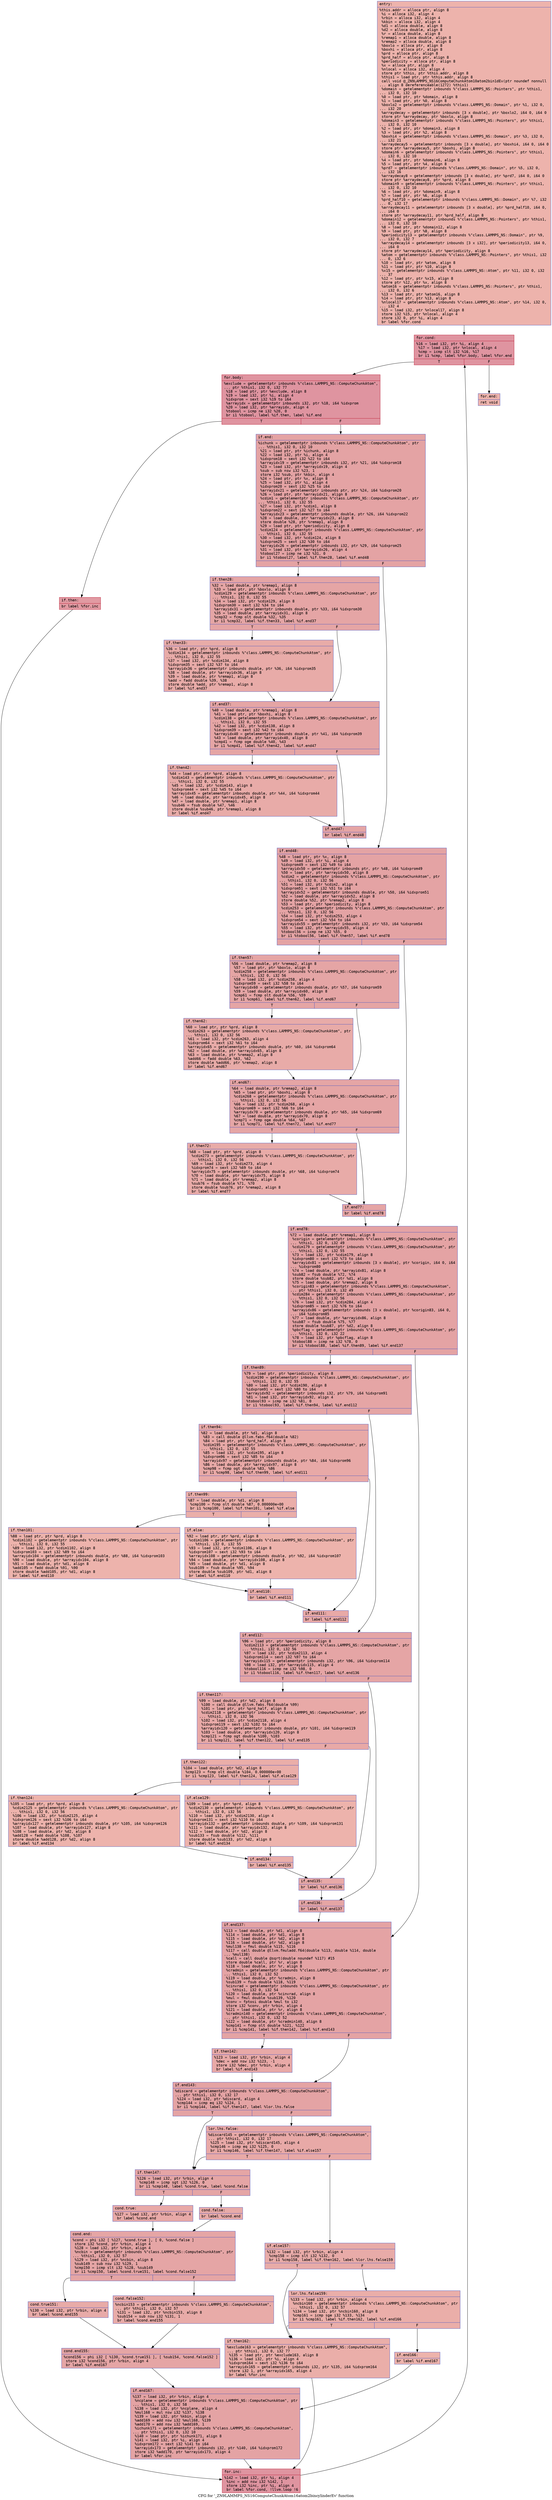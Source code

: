 digraph "CFG for '_ZN9LAMMPS_NS16ComputeChunkAtom16atom2bincylinderEv' function" {
	label="CFG for '_ZN9LAMMPS_NS16ComputeChunkAtom16atom2bincylinderEv' function";

	Node0x56369a8ea7f0 [shape=record,color="#3d50c3ff", style=filled, fillcolor="#d6524470" fontname="Courier",label="{entry:\l|  %this.addr = alloca ptr, align 8\l  %i = alloca i32, align 4\l  %rbin = alloca i32, align 4\l  %kbin = alloca i32, align 4\l  %d1 = alloca double, align 8\l  %d2 = alloca double, align 8\l  %r = alloca double, align 8\l  %remap1 = alloca double, align 8\l  %remap2 = alloca double, align 8\l  %boxlo = alloca ptr, align 8\l  %boxhi = alloca ptr, align 8\l  %prd = alloca ptr, align 8\l  %prd_half = alloca ptr, align 8\l  %periodicity = alloca ptr, align 8\l  %x = alloca ptr, align 8\l  %nlocal = alloca i32, align 4\l  store ptr %this, ptr %this.addr, align 8\l  %this1 = load ptr, ptr %this.addr, align 8\l  call void @_ZN9LAMMPS_NS16ComputeChunkAtom10atom2bin1dEv(ptr noundef nonnull\l... align 8 dereferenceable(1272) %this1)\l  %domain = getelementptr inbounds %\"class.LAMMPS_NS::Pointers\", ptr %this1,\l... i32 0, i32 10\l  %0 = load ptr, ptr %domain, align 8\l  %1 = load ptr, ptr %0, align 8\l  %boxlo2 = getelementptr inbounds %\"class.LAMMPS_NS::Domain\", ptr %1, i32 0,\l... i32 20\l  %arraydecay = getelementptr inbounds [3 x double], ptr %boxlo2, i64 0, i64 0\l  store ptr %arraydecay, ptr %boxlo, align 8\l  %domain3 = getelementptr inbounds %\"class.LAMMPS_NS::Pointers\", ptr %this1,\l... i32 0, i32 10\l  %2 = load ptr, ptr %domain3, align 8\l  %3 = load ptr, ptr %2, align 8\l  %boxhi4 = getelementptr inbounds %\"class.LAMMPS_NS::Domain\", ptr %3, i32 0,\l... i32 21\l  %arraydecay5 = getelementptr inbounds [3 x double], ptr %boxhi4, i64 0, i64 0\l  store ptr %arraydecay5, ptr %boxhi, align 8\l  %domain6 = getelementptr inbounds %\"class.LAMMPS_NS::Pointers\", ptr %this1,\l... i32 0, i32 10\l  %4 = load ptr, ptr %domain6, align 8\l  %5 = load ptr, ptr %4, align 8\l  %prd7 = getelementptr inbounds %\"class.LAMMPS_NS::Domain\", ptr %5, i32 0,\l... i32 16\l  %arraydecay8 = getelementptr inbounds [3 x double], ptr %prd7, i64 0, i64 0\l  store ptr %arraydecay8, ptr %prd, align 8\l  %domain9 = getelementptr inbounds %\"class.LAMMPS_NS::Pointers\", ptr %this1,\l... i32 0, i32 10\l  %6 = load ptr, ptr %domain9, align 8\l  %7 = load ptr, ptr %6, align 8\l  %prd_half10 = getelementptr inbounds %\"class.LAMMPS_NS::Domain\", ptr %7, i32\l... 0, i32 17\l  %arraydecay11 = getelementptr inbounds [3 x double], ptr %prd_half10, i64 0,\l... i64 0\l  store ptr %arraydecay11, ptr %prd_half, align 8\l  %domain12 = getelementptr inbounds %\"class.LAMMPS_NS::Pointers\", ptr %this1,\l... i32 0, i32 10\l  %8 = load ptr, ptr %domain12, align 8\l  %9 = load ptr, ptr %8, align 8\l  %periodicity13 = getelementptr inbounds %\"class.LAMMPS_NS::Domain\", ptr %9,\l... i32 0, i32 7\l  %arraydecay14 = getelementptr inbounds [3 x i32], ptr %periodicity13, i64 0,\l... i64 0\l  store ptr %arraydecay14, ptr %periodicity, align 8\l  %atom = getelementptr inbounds %\"class.LAMMPS_NS::Pointers\", ptr %this1, i32\l... 0, i32 6\l  %10 = load ptr, ptr %atom, align 8\l  %11 = load ptr, ptr %10, align 8\l  %x15 = getelementptr inbounds %\"class.LAMMPS_NS::Atom\", ptr %11, i32 0, i32\l... 37\l  %12 = load ptr, ptr %x15, align 8\l  store ptr %12, ptr %x, align 8\l  %atom16 = getelementptr inbounds %\"class.LAMMPS_NS::Pointers\", ptr %this1,\l... i32 0, i32 6\l  %13 = load ptr, ptr %atom16, align 8\l  %14 = load ptr, ptr %13, align 8\l  %nlocal17 = getelementptr inbounds %\"class.LAMMPS_NS::Atom\", ptr %14, i32 0,\l... i32 4\l  %15 = load i32, ptr %nlocal17, align 8\l  store i32 %15, ptr %nlocal, align 4\l  store i32 0, ptr %i, align 4\l  br label %for.cond\l}"];
	Node0x56369a8ea7f0 -> Node0x56369a8f4a90[tooltip="entry -> for.cond\nProbability 100.00%" ];
	Node0x56369a8f4a90 [shape=record,color="#b70d28ff", style=filled, fillcolor="#b70d2870" fontname="Courier",label="{for.cond:\l|  %16 = load i32, ptr %i, align 4\l  %17 = load i32, ptr %nlocal, align 4\l  %cmp = icmp slt i32 %16, %17\l  br i1 %cmp, label %for.body, label %for.end\l|{<s0>T|<s1>F}}"];
	Node0x56369a8f4a90:s0 -> Node0x56369a8f4d30[tooltip="for.cond -> for.body\nProbability 96.88%" ];
	Node0x56369a8f4a90:s1 -> Node0x56369a8f4db0[tooltip="for.cond -> for.end\nProbability 3.12%" ];
	Node0x56369a8f4d30 [shape=record,color="#b70d28ff", style=filled, fillcolor="#b70d2870" fontname="Courier",label="{for.body:\l|  %exclude = getelementptr inbounds %\"class.LAMMPS_NS::ComputeChunkAtom\",\l... ptr %this1, i32 0, i32 77\l  %18 = load ptr, ptr %exclude, align 8\l  %19 = load i32, ptr %i, align 4\l  %idxprom = sext i32 %19 to i64\l  %arrayidx = getelementptr inbounds i32, ptr %18, i64 %idxprom\l  %20 = load i32, ptr %arrayidx, align 4\l  %tobool = icmp ne i32 %20, 0\l  br i1 %tobool, label %if.then, label %if.end\l|{<s0>T|<s1>F}}"];
	Node0x56369a8f4d30:s0 -> Node0x56369a8f5340[tooltip="for.body -> if.then\nProbability 62.50%" ];
	Node0x56369a8f4d30:s1 -> Node0x56369a8f53b0[tooltip="for.body -> if.end\nProbability 37.50%" ];
	Node0x56369a8f5340 [shape=record,color="#b70d28ff", style=filled, fillcolor="#bb1b2c70" fontname="Courier",label="{if.then:\l|  br label %for.inc\l}"];
	Node0x56369a8f5340 -> Node0x56369a8f54d0[tooltip="if.then -> for.inc\nProbability 100.00%" ];
	Node0x56369a8f53b0 [shape=record,color="#3d50c3ff", style=filled, fillcolor="#c32e3170" fontname="Courier",label="{if.end:\l|  %ichunk = getelementptr inbounds %\"class.LAMMPS_NS::ComputeChunkAtom\", ptr\l... %this1, i32 0, i32 10\l  %21 = load ptr, ptr %ichunk, align 8\l  %22 = load i32, ptr %i, align 4\l  %idxprom18 = sext i32 %22 to i64\l  %arrayidx19 = getelementptr inbounds i32, ptr %21, i64 %idxprom18\l  %23 = load i32, ptr %arrayidx19, align 4\l  %sub = sub nsw i32 %23, 1\l  store i32 %sub, ptr %kbin, align 4\l  %24 = load ptr, ptr %x, align 8\l  %25 = load i32, ptr %i, align 4\l  %idxprom20 = sext i32 %25 to i64\l  %arrayidx21 = getelementptr inbounds ptr, ptr %24, i64 %idxprom20\l  %26 = load ptr, ptr %arrayidx21, align 8\l  %cdim1 = getelementptr inbounds %\"class.LAMMPS_NS::ComputeChunkAtom\", ptr\l... %this1, i32 0, i32 55\l  %27 = load i32, ptr %cdim1, align 8\l  %idxprom22 = sext i32 %27 to i64\l  %arrayidx23 = getelementptr inbounds double, ptr %26, i64 %idxprom22\l  %28 = load double, ptr %arrayidx23, align 8\l  store double %28, ptr %remap1, align 8\l  %29 = load ptr, ptr %periodicity, align 8\l  %cdim124 = getelementptr inbounds %\"class.LAMMPS_NS::ComputeChunkAtom\", ptr\l... %this1, i32 0, i32 55\l  %30 = load i32, ptr %cdim124, align 8\l  %idxprom25 = sext i32 %30 to i64\l  %arrayidx26 = getelementptr inbounds i32, ptr %29, i64 %idxprom25\l  %31 = load i32, ptr %arrayidx26, align 4\l  %tobool27 = icmp ne i32 %31, 0\l  br i1 %tobool27, label %if.then28, label %if.end48\l|{<s0>T|<s1>F}}"];
	Node0x56369a8f53b0:s0 -> Node0x56369a8f6940[tooltip="if.end -> if.then28\nProbability 62.50%" ];
	Node0x56369a8f53b0:s1 -> Node0x56369a8f69c0[tooltip="if.end -> if.end48\nProbability 37.50%" ];
	Node0x56369a8f6940 [shape=record,color="#3d50c3ff", style=filled, fillcolor="#c5333470" fontname="Courier",label="{if.then28:\l|  %32 = load double, ptr %remap1, align 8\l  %33 = load ptr, ptr %boxlo, align 8\l  %cdim129 = getelementptr inbounds %\"class.LAMMPS_NS::ComputeChunkAtom\", ptr\l... %this1, i32 0, i32 55\l  %34 = load i32, ptr %cdim129, align 8\l  %idxprom30 = sext i32 %34 to i64\l  %arrayidx31 = getelementptr inbounds double, ptr %33, i64 %idxprom30\l  %35 = load double, ptr %arrayidx31, align 8\l  %cmp32 = fcmp olt double %32, %35\l  br i1 %cmp32, label %if.then33, label %if.end37\l|{<s0>T|<s1>F}}"];
	Node0x56369a8f6940:s0 -> Node0x56369a8f6ff0[tooltip="if.then28 -> if.then33\nProbability 50.00%" ];
	Node0x56369a8f6940:s1 -> Node0x56369a8f7070[tooltip="if.then28 -> if.end37\nProbability 50.00%" ];
	Node0x56369a8f6ff0 [shape=record,color="#3d50c3ff", style=filled, fillcolor="#cc403a70" fontname="Courier",label="{if.then33:\l|  %36 = load ptr, ptr %prd, align 8\l  %cdim134 = getelementptr inbounds %\"class.LAMMPS_NS::ComputeChunkAtom\", ptr\l... %this1, i32 0, i32 55\l  %37 = load i32, ptr %cdim134, align 8\l  %idxprom35 = sext i32 %37 to i64\l  %arrayidx36 = getelementptr inbounds double, ptr %36, i64 %idxprom35\l  %38 = load double, ptr %arrayidx36, align 8\l  %39 = load double, ptr %remap1, align 8\l  %add = fadd double %39, %38\l  store double %add, ptr %remap1, align 8\l  br label %if.end37\l}"];
	Node0x56369a8f6ff0 -> Node0x56369a8f7070[tooltip="if.then33 -> if.end37\nProbability 100.00%" ];
	Node0x56369a8f7070 [shape=record,color="#3d50c3ff", style=filled, fillcolor="#c5333470" fontname="Courier",label="{if.end37:\l|  %40 = load double, ptr %remap1, align 8\l  %41 = load ptr, ptr %boxhi, align 8\l  %cdim138 = getelementptr inbounds %\"class.LAMMPS_NS::ComputeChunkAtom\", ptr\l... %this1, i32 0, i32 55\l  %42 = load i32, ptr %cdim138, align 8\l  %idxprom39 = sext i32 %42 to i64\l  %arrayidx40 = getelementptr inbounds double, ptr %41, i64 %idxprom39\l  %43 = load double, ptr %arrayidx40, align 8\l  %cmp41 = fcmp oge double %40, %43\l  br i1 %cmp41, label %if.then42, label %if.end47\l|{<s0>T|<s1>F}}"];
	Node0x56369a8f7070:s0 -> Node0x56369a8f7cb0[tooltip="if.end37 -> if.then42\nProbability 50.00%" ];
	Node0x56369a8f7070:s1 -> Node0x56369a8f7d30[tooltip="if.end37 -> if.end47\nProbability 50.00%" ];
	Node0x56369a8f7cb0 [shape=record,color="#3d50c3ff", style=filled, fillcolor="#cc403a70" fontname="Courier",label="{if.then42:\l|  %44 = load ptr, ptr %prd, align 8\l  %cdim143 = getelementptr inbounds %\"class.LAMMPS_NS::ComputeChunkAtom\", ptr\l... %this1, i32 0, i32 55\l  %45 = load i32, ptr %cdim143, align 8\l  %idxprom44 = sext i32 %45 to i64\l  %arrayidx45 = getelementptr inbounds double, ptr %44, i64 %idxprom44\l  %46 = load double, ptr %arrayidx45, align 8\l  %47 = load double, ptr %remap1, align 8\l  %sub46 = fsub double %47, %46\l  store double %sub46, ptr %remap1, align 8\l  br label %if.end47\l}"];
	Node0x56369a8f7cb0 -> Node0x56369a8f7d30[tooltip="if.then42 -> if.end47\nProbability 100.00%" ];
	Node0x56369a8f7d30 [shape=record,color="#3d50c3ff", style=filled, fillcolor="#c5333470" fontname="Courier",label="{if.end47:\l|  br label %if.end48\l}"];
	Node0x56369a8f7d30 -> Node0x56369a8f69c0[tooltip="if.end47 -> if.end48\nProbability 100.00%" ];
	Node0x56369a8f69c0 [shape=record,color="#3d50c3ff", style=filled, fillcolor="#c32e3170" fontname="Courier",label="{if.end48:\l|  %48 = load ptr, ptr %x, align 8\l  %49 = load i32, ptr %i, align 4\l  %idxprom49 = sext i32 %49 to i64\l  %arrayidx50 = getelementptr inbounds ptr, ptr %48, i64 %idxprom49\l  %50 = load ptr, ptr %arrayidx50, align 8\l  %cdim2 = getelementptr inbounds %\"class.LAMMPS_NS::ComputeChunkAtom\", ptr\l... %this1, i32 0, i32 56\l  %51 = load i32, ptr %cdim2, align 4\l  %idxprom51 = sext i32 %51 to i64\l  %arrayidx52 = getelementptr inbounds double, ptr %50, i64 %idxprom51\l  %52 = load double, ptr %arrayidx52, align 8\l  store double %52, ptr %remap2, align 8\l  %53 = load ptr, ptr %periodicity, align 8\l  %cdim253 = getelementptr inbounds %\"class.LAMMPS_NS::ComputeChunkAtom\", ptr\l... %this1, i32 0, i32 56\l  %54 = load i32, ptr %cdim253, align 4\l  %idxprom54 = sext i32 %54 to i64\l  %arrayidx55 = getelementptr inbounds i32, ptr %53, i64 %idxprom54\l  %55 = load i32, ptr %arrayidx55, align 4\l  %tobool56 = icmp ne i32 %55, 0\l  br i1 %tobool56, label %if.then57, label %if.end78\l|{<s0>T|<s1>F}}"];
	Node0x56369a8f69c0:s0 -> Node0x56369a8f9860[tooltip="if.end48 -> if.then57\nProbability 62.50%" ];
	Node0x56369a8f69c0:s1 -> Node0x56369a8f98e0[tooltip="if.end48 -> if.end78\nProbability 37.50%" ];
	Node0x56369a8f9860 [shape=record,color="#3d50c3ff", style=filled, fillcolor="#c5333470" fontname="Courier",label="{if.then57:\l|  %56 = load double, ptr %remap2, align 8\l  %57 = load ptr, ptr %boxlo, align 8\l  %cdim258 = getelementptr inbounds %\"class.LAMMPS_NS::ComputeChunkAtom\", ptr\l... %this1, i32 0, i32 56\l  %58 = load i32, ptr %cdim258, align 4\l  %idxprom59 = sext i32 %58 to i64\l  %arrayidx60 = getelementptr inbounds double, ptr %57, i64 %idxprom59\l  %59 = load double, ptr %arrayidx60, align 8\l  %cmp61 = fcmp olt double %56, %59\l  br i1 %cmp61, label %if.then62, label %if.end67\l|{<s0>T|<s1>F}}"];
	Node0x56369a8f9860:s0 -> Node0x56369a8f5740[tooltip="if.then57 -> if.then62\nProbability 50.00%" ];
	Node0x56369a8f9860:s1 -> Node0x56369a8f57c0[tooltip="if.then57 -> if.end67\nProbability 50.00%" ];
	Node0x56369a8f5740 [shape=record,color="#3d50c3ff", style=filled, fillcolor="#cc403a70" fontname="Courier",label="{if.then62:\l|  %60 = load ptr, ptr %prd, align 8\l  %cdim263 = getelementptr inbounds %\"class.LAMMPS_NS::ComputeChunkAtom\", ptr\l... %this1, i32 0, i32 56\l  %61 = load i32, ptr %cdim263, align 4\l  %idxprom64 = sext i32 %61 to i64\l  %arrayidx65 = getelementptr inbounds double, ptr %60, i64 %idxprom64\l  %62 = load double, ptr %arrayidx65, align 8\l  %63 = load double, ptr %remap2, align 8\l  %add66 = fadd double %63, %62\l  store double %add66, ptr %remap2, align 8\l  br label %if.end67\l}"];
	Node0x56369a8f5740 -> Node0x56369a8f57c0[tooltip="if.then62 -> if.end67\nProbability 100.00%" ];
	Node0x56369a8f57c0 [shape=record,color="#3d50c3ff", style=filled, fillcolor="#c5333470" fontname="Courier",label="{if.end67:\l|  %64 = load double, ptr %remap2, align 8\l  %65 = load ptr, ptr %boxhi, align 8\l  %cdim268 = getelementptr inbounds %\"class.LAMMPS_NS::ComputeChunkAtom\", ptr\l... %this1, i32 0, i32 56\l  %66 = load i32, ptr %cdim268, align 4\l  %idxprom69 = sext i32 %66 to i64\l  %arrayidx70 = getelementptr inbounds double, ptr %65, i64 %idxprom69\l  %67 = load double, ptr %arrayidx70, align 8\l  %cmp71 = fcmp oge double %64, %67\l  br i1 %cmp71, label %if.then72, label %if.end77\l|{<s0>T|<s1>F}}"];
	Node0x56369a8f57c0:s0 -> Node0x56369a8fb1d0[tooltip="if.end67 -> if.then72\nProbability 50.00%" ];
	Node0x56369a8f57c0:s1 -> Node0x56369a8fb250[tooltip="if.end67 -> if.end77\nProbability 50.00%" ];
	Node0x56369a8fb1d0 [shape=record,color="#3d50c3ff", style=filled, fillcolor="#cc403a70" fontname="Courier",label="{if.then72:\l|  %68 = load ptr, ptr %prd, align 8\l  %cdim273 = getelementptr inbounds %\"class.LAMMPS_NS::ComputeChunkAtom\", ptr\l... %this1, i32 0, i32 56\l  %69 = load i32, ptr %cdim273, align 4\l  %idxprom74 = sext i32 %69 to i64\l  %arrayidx75 = getelementptr inbounds double, ptr %68, i64 %idxprom74\l  %70 = load double, ptr %arrayidx75, align 8\l  %71 = load double, ptr %remap2, align 8\l  %sub76 = fsub double %71, %70\l  store double %sub76, ptr %remap2, align 8\l  br label %if.end77\l}"];
	Node0x56369a8fb1d0 -> Node0x56369a8fb250[tooltip="if.then72 -> if.end77\nProbability 100.00%" ];
	Node0x56369a8fb250 [shape=record,color="#3d50c3ff", style=filled, fillcolor="#c5333470" fontname="Courier",label="{if.end77:\l|  br label %if.end78\l}"];
	Node0x56369a8fb250 -> Node0x56369a8f98e0[tooltip="if.end77 -> if.end78\nProbability 100.00%" ];
	Node0x56369a8f98e0 [shape=record,color="#3d50c3ff", style=filled, fillcolor="#c32e3170" fontname="Courier",label="{if.end78:\l|  %72 = load double, ptr %remap1, align 8\l  %corigin = getelementptr inbounds %\"class.LAMMPS_NS::ComputeChunkAtom\", ptr\l... %this1, i32 0, i32 49\l  %cdim179 = getelementptr inbounds %\"class.LAMMPS_NS::ComputeChunkAtom\", ptr\l... %this1, i32 0, i32 55\l  %73 = load i32, ptr %cdim179, align 8\l  %idxprom80 = sext i32 %73 to i64\l  %arrayidx81 = getelementptr inbounds [3 x double], ptr %corigin, i64 0, i64\l... %idxprom80\l  %74 = load double, ptr %arrayidx81, align 8\l  %sub82 = fsub double %72, %74\l  store double %sub82, ptr %d1, align 8\l  %75 = load double, ptr %remap2, align 8\l  %corigin83 = getelementptr inbounds %\"class.LAMMPS_NS::ComputeChunkAtom\",\l... ptr %this1, i32 0, i32 49\l  %cdim284 = getelementptr inbounds %\"class.LAMMPS_NS::ComputeChunkAtom\", ptr\l... %this1, i32 0, i32 56\l  %76 = load i32, ptr %cdim284, align 4\l  %idxprom85 = sext i32 %76 to i64\l  %arrayidx86 = getelementptr inbounds [3 x double], ptr %corigin83, i64 0,\l... i64 %idxprom85\l  %77 = load double, ptr %arrayidx86, align 8\l  %sub87 = fsub double %75, %77\l  store double %sub87, ptr %d2, align 8\l  %pbcflag = getelementptr inbounds %\"class.LAMMPS_NS::ComputeChunkAtom\", ptr\l... %this1, i32 0, i32 22\l  %78 = load i32, ptr %pbcflag, align 8\l  %tobool88 = icmp ne i32 %78, 0\l  br i1 %tobool88, label %if.then89, label %if.end137\l|{<s0>T|<s1>F}}"];
	Node0x56369a8f98e0:s0 -> Node0x56369a8fc870[tooltip="if.end78 -> if.then89\nProbability 62.50%" ];
	Node0x56369a8f98e0:s1 -> Node0x56369a8fc8f0[tooltip="if.end78 -> if.end137\nProbability 37.50%" ];
	Node0x56369a8fc870 [shape=record,color="#3d50c3ff", style=filled, fillcolor="#c5333470" fontname="Courier",label="{if.then89:\l|  %79 = load ptr, ptr %periodicity, align 8\l  %cdim190 = getelementptr inbounds %\"class.LAMMPS_NS::ComputeChunkAtom\", ptr\l... %this1, i32 0, i32 55\l  %80 = load i32, ptr %cdim190, align 8\l  %idxprom91 = sext i32 %80 to i64\l  %arrayidx92 = getelementptr inbounds i32, ptr %79, i64 %idxprom91\l  %81 = load i32, ptr %arrayidx92, align 4\l  %tobool93 = icmp ne i32 %81, 0\l  br i1 %tobool93, label %if.then94, label %if.end112\l|{<s0>T|<s1>F}}"];
	Node0x56369a8fc870:s0 -> Node0x56369a8fceb0[tooltip="if.then89 -> if.then94\nProbability 62.50%" ];
	Node0x56369a8fc870:s1 -> Node0x56369a8fcf30[tooltip="if.then89 -> if.end112\nProbability 37.50%" ];
	Node0x56369a8fceb0 [shape=record,color="#3d50c3ff", style=filled, fillcolor="#ca3b3770" fontname="Courier",label="{if.then94:\l|  %82 = load double, ptr %d1, align 8\l  %83 = call double @llvm.fabs.f64(double %82)\l  %84 = load ptr, ptr %prd_half, align 8\l  %cdim195 = getelementptr inbounds %\"class.LAMMPS_NS::ComputeChunkAtom\", ptr\l... %this1, i32 0, i32 55\l  %85 = load i32, ptr %cdim195, align 8\l  %idxprom96 = sext i32 %85 to i64\l  %arrayidx97 = getelementptr inbounds double, ptr %84, i64 %idxprom96\l  %86 = load double, ptr %arrayidx97, align 8\l  %cmp98 = fcmp ogt double %83, %86\l  br i1 %cmp98, label %if.then99, label %if.end111\l|{<s0>T|<s1>F}}"];
	Node0x56369a8fceb0:s0 -> Node0x56369a8fd650[tooltip="if.then94 -> if.then99\nProbability 50.00%" ];
	Node0x56369a8fceb0:s1 -> Node0x56369a8fd6d0[tooltip="if.then94 -> if.end111\nProbability 50.00%" ];
	Node0x56369a8fd650 [shape=record,color="#3d50c3ff", style=filled, fillcolor="#d0473d70" fontname="Courier",label="{if.then99:\l|  %87 = load double, ptr %d1, align 8\l  %cmp100 = fcmp olt double %87, 0.000000e+00\l  br i1 %cmp100, label %if.then101, label %if.else\l|{<s0>T|<s1>F}}"];
	Node0x56369a8fd650:s0 -> Node0x56369a8fd930[tooltip="if.then99 -> if.then101\nProbability 50.00%" ];
	Node0x56369a8fd650:s1 -> Node0x56369a8fd9b0[tooltip="if.then99 -> if.else\nProbability 50.00%" ];
	Node0x56369a8fd930 [shape=record,color="#3d50c3ff", style=filled, fillcolor="#d6524470" fontname="Courier",label="{if.then101:\l|  %88 = load ptr, ptr %prd, align 8\l  %cdim1102 = getelementptr inbounds %\"class.LAMMPS_NS::ComputeChunkAtom\", ptr\l... %this1, i32 0, i32 55\l  %89 = load i32, ptr %cdim1102, align 8\l  %idxprom103 = sext i32 %89 to i64\l  %arrayidx104 = getelementptr inbounds double, ptr %88, i64 %idxprom103\l  %90 = load double, ptr %arrayidx104, align 8\l  %91 = load double, ptr %d1, align 8\l  %add105 = fadd double %91, %90\l  store double %add105, ptr %d1, align 8\l  br label %if.end110\l}"];
	Node0x56369a8fd930 -> Node0x56369a8fe0e0[tooltip="if.then101 -> if.end110\nProbability 100.00%" ];
	Node0x56369a8fd9b0 [shape=record,color="#3d50c3ff", style=filled, fillcolor="#d6524470" fontname="Courier",label="{if.else:\l|  %92 = load ptr, ptr %prd, align 8\l  %cdim1106 = getelementptr inbounds %\"class.LAMMPS_NS::ComputeChunkAtom\", ptr\l... %this1, i32 0, i32 55\l  %93 = load i32, ptr %cdim1106, align 8\l  %idxprom107 = sext i32 %93 to i64\l  %arrayidx108 = getelementptr inbounds double, ptr %92, i64 %idxprom107\l  %94 = load double, ptr %arrayidx108, align 8\l  %95 = load double, ptr %d1, align 8\l  %sub109 = fsub double %95, %94\l  store double %sub109, ptr %d1, align 8\l  br label %if.end110\l}"];
	Node0x56369a8fd9b0 -> Node0x56369a8fe0e0[tooltip="if.else -> if.end110\nProbability 100.00%" ];
	Node0x56369a8fe0e0 [shape=record,color="#3d50c3ff", style=filled, fillcolor="#d0473d70" fontname="Courier",label="{if.end110:\l|  br label %if.end111\l}"];
	Node0x56369a8fe0e0 -> Node0x56369a8fd6d0[tooltip="if.end110 -> if.end111\nProbability 100.00%" ];
	Node0x56369a8fd6d0 [shape=record,color="#3d50c3ff", style=filled, fillcolor="#ca3b3770" fontname="Courier",label="{if.end111:\l|  br label %if.end112\l}"];
	Node0x56369a8fd6d0 -> Node0x56369a8fcf30[tooltip="if.end111 -> if.end112\nProbability 100.00%" ];
	Node0x56369a8fcf30 [shape=record,color="#3d50c3ff", style=filled, fillcolor="#c5333470" fontname="Courier",label="{if.end112:\l|  %96 = load ptr, ptr %periodicity, align 8\l  %cdim2113 = getelementptr inbounds %\"class.LAMMPS_NS::ComputeChunkAtom\", ptr\l... %this1, i32 0, i32 56\l  %97 = load i32, ptr %cdim2113, align 4\l  %idxprom114 = sext i32 %97 to i64\l  %arrayidx115 = getelementptr inbounds i32, ptr %96, i64 %idxprom114\l  %98 = load i32, ptr %arrayidx115, align 4\l  %tobool116 = icmp ne i32 %98, 0\l  br i1 %tobool116, label %if.then117, label %if.end136\l|{<s0>T|<s1>F}}"];
	Node0x56369a8fcf30:s0 -> Node0x56369a8f89f0[tooltip="if.end112 -> if.then117\nProbability 62.50%" ];
	Node0x56369a8fcf30:s1 -> Node0x56369a8f8a70[tooltip="if.end112 -> if.end136\nProbability 37.50%" ];
	Node0x56369a8f89f0 [shape=record,color="#3d50c3ff", style=filled, fillcolor="#ca3b3770" fontname="Courier",label="{if.then117:\l|  %99 = load double, ptr %d2, align 8\l  %100 = call double @llvm.fabs.f64(double %99)\l  %101 = load ptr, ptr %prd_half, align 8\l  %cdim2118 = getelementptr inbounds %\"class.LAMMPS_NS::ComputeChunkAtom\", ptr\l... %this1, i32 0, i32 56\l  %102 = load i32, ptr %cdim2118, align 4\l  %idxprom119 = sext i32 %102 to i64\l  %arrayidx120 = getelementptr inbounds double, ptr %101, i64 %idxprom119\l  %103 = load double, ptr %arrayidx120, align 8\l  %cmp121 = fcmp ogt double %100, %103\l  br i1 %cmp121, label %if.then122, label %if.end135\l|{<s0>T|<s1>F}}"];
	Node0x56369a8f89f0:s0 -> Node0x56369a8ffd20[tooltip="if.then117 -> if.then122\nProbability 50.00%" ];
	Node0x56369a8f89f0:s1 -> Node0x56369a8ffda0[tooltip="if.then117 -> if.end135\nProbability 50.00%" ];
	Node0x56369a8ffd20 [shape=record,color="#3d50c3ff", style=filled, fillcolor="#d0473d70" fontname="Courier",label="{if.then122:\l|  %104 = load double, ptr %d2, align 8\l  %cmp123 = fcmp olt double %104, 0.000000e+00\l  br i1 %cmp123, label %if.then124, label %if.else129\l|{<s0>T|<s1>F}}"];
	Node0x56369a8ffd20:s0 -> Node0x56369a900000[tooltip="if.then122 -> if.then124\nProbability 50.00%" ];
	Node0x56369a8ffd20:s1 -> Node0x56369a900080[tooltip="if.then122 -> if.else129\nProbability 50.00%" ];
	Node0x56369a900000 [shape=record,color="#3d50c3ff", style=filled, fillcolor="#d6524470" fontname="Courier",label="{if.then124:\l|  %105 = load ptr, ptr %prd, align 8\l  %cdim2125 = getelementptr inbounds %\"class.LAMMPS_NS::ComputeChunkAtom\", ptr\l... %this1, i32 0, i32 56\l  %106 = load i32, ptr %cdim2125, align 4\l  %idxprom126 = sext i32 %106 to i64\l  %arrayidx127 = getelementptr inbounds double, ptr %105, i64 %idxprom126\l  %107 = load double, ptr %arrayidx127, align 8\l  %108 = load double, ptr %d2, align 8\l  %add128 = fadd double %108, %107\l  store double %add128, ptr %d2, align 8\l  br label %if.end134\l}"];
	Node0x56369a900000 -> Node0x56369a900760[tooltip="if.then124 -> if.end134\nProbability 100.00%" ];
	Node0x56369a900080 [shape=record,color="#3d50c3ff", style=filled, fillcolor="#d6524470" fontname="Courier",label="{if.else129:\l|  %109 = load ptr, ptr %prd, align 8\l  %cdim2130 = getelementptr inbounds %\"class.LAMMPS_NS::ComputeChunkAtom\", ptr\l... %this1, i32 0, i32 56\l  %110 = load i32, ptr %cdim2130, align 4\l  %idxprom131 = sext i32 %110 to i64\l  %arrayidx132 = getelementptr inbounds double, ptr %109, i64 %idxprom131\l  %111 = load double, ptr %arrayidx132, align 8\l  %112 = load double, ptr %d2, align 8\l  %sub133 = fsub double %112, %111\l  store double %sub133, ptr %d2, align 8\l  br label %if.end134\l}"];
	Node0x56369a900080 -> Node0x56369a900760[tooltip="if.else129 -> if.end134\nProbability 100.00%" ];
	Node0x56369a900760 [shape=record,color="#3d50c3ff", style=filled, fillcolor="#d0473d70" fontname="Courier",label="{if.end134:\l|  br label %if.end135\l}"];
	Node0x56369a900760 -> Node0x56369a8ffda0[tooltip="if.end134 -> if.end135\nProbability 100.00%" ];
	Node0x56369a8ffda0 [shape=record,color="#3d50c3ff", style=filled, fillcolor="#ca3b3770" fontname="Courier",label="{if.end135:\l|  br label %if.end136\l}"];
	Node0x56369a8ffda0 -> Node0x56369a8f8a70[tooltip="if.end135 -> if.end136\nProbability 100.00%" ];
	Node0x56369a8f8a70 [shape=record,color="#3d50c3ff", style=filled, fillcolor="#c5333470" fontname="Courier",label="{if.end136:\l|  br label %if.end137\l}"];
	Node0x56369a8f8a70 -> Node0x56369a8fc8f0[tooltip="if.end136 -> if.end137\nProbability 100.00%" ];
	Node0x56369a8fc8f0 [shape=record,color="#3d50c3ff", style=filled, fillcolor="#c32e3170" fontname="Courier",label="{if.end137:\l|  %113 = load double, ptr %d1, align 8\l  %114 = load double, ptr %d1, align 8\l  %115 = load double, ptr %d2, align 8\l  %116 = load double, ptr %d2, align 8\l  %mul138 = fmul double %115, %116\l  %117 = call double @llvm.fmuladd.f64(double %113, double %114, double\l... %mul138)\l  %call = call double @sqrt(double noundef %117) #15\l  store double %call, ptr %r, align 8\l  %118 = load double, ptr %r, align 8\l  %cradmin = getelementptr inbounds %\"class.LAMMPS_NS::ComputeChunkAtom\", ptr\l... %this1, i32 0, i32 52\l  %119 = load double, ptr %cradmin, align 8\l  %sub139 = fsub double %118, %119\l  %cinvrad = getelementptr inbounds %\"class.LAMMPS_NS::ComputeChunkAtom\", ptr\l... %this1, i32 0, i32 54\l  %120 = load double, ptr %cinvrad, align 8\l  %mul = fmul double %sub139, %120\l  %conv = fptosi double %mul to i32\l  store i32 %conv, ptr %rbin, align 4\l  %121 = load double, ptr %r, align 8\l  %cradmin140 = getelementptr inbounds %\"class.LAMMPS_NS::ComputeChunkAtom\",\l... ptr %this1, i32 0, i32 52\l  %122 = load double, ptr %cradmin140, align 8\l  %cmp141 = fcmp olt double %121, %122\l  br i1 %cmp141, label %if.then142, label %if.end143\l|{<s0>T|<s1>F}}"];
	Node0x56369a8fc8f0:s0 -> Node0x56369a901d30[tooltip="if.end137 -> if.then142\nProbability 50.00%" ];
	Node0x56369a8fc8f0:s1 -> Node0x56369a901d80[tooltip="if.end137 -> if.end143\nProbability 50.00%" ];
	Node0x56369a901d30 [shape=record,color="#3d50c3ff", style=filled, fillcolor="#ca3b3770" fontname="Courier",label="{if.then142:\l|  %123 = load i32, ptr %rbin, align 4\l  %dec = add nsw i32 %123, -1\l  store i32 %dec, ptr %rbin, align 4\l  br label %if.end143\l}"];
	Node0x56369a901d30 -> Node0x56369a901d80[tooltip="if.then142 -> if.end143\nProbability 100.00%" ];
	Node0x56369a901d80 [shape=record,color="#3d50c3ff", style=filled, fillcolor="#c32e3170" fontname="Courier",label="{if.end143:\l|  %discard = getelementptr inbounds %\"class.LAMMPS_NS::ComputeChunkAtom\",\l... ptr %this1, i32 0, i32 17\l  %124 = load i32, ptr %discard, align 4\l  %cmp144 = icmp eq i32 %124, 1\l  br i1 %cmp144, label %if.then147, label %lor.lhs.false\l|{<s0>T|<s1>F}}"];
	Node0x56369a901d80:s0 -> Node0x56369a902300[tooltip="if.end143 -> if.then147\nProbability 50.00%" ];
	Node0x56369a901d80:s1 -> Node0x56369a902380[tooltip="if.end143 -> lor.lhs.false\nProbability 50.00%" ];
	Node0x56369a902380 [shape=record,color="#3d50c3ff", style=filled, fillcolor="#ca3b3770" fontname="Courier",label="{lor.lhs.false:\l|  %discard145 = getelementptr inbounds %\"class.LAMMPS_NS::ComputeChunkAtom\",\l... ptr %this1, i32 0, i32 17\l  %125 = load i32, ptr %discard145, align 4\l  %cmp146 = icmp eq i32 %125, 0\l  br i1 %cmp146, label %if.then147, label %if.else157\l|{<s0>T|<s1>F}}"];
	Node0x56369a902380:s0 -> Node0x56369a902300[tooltip="lor.lhs.false -> if.then147\nProbability 37.50%" ];
	Node0x56369a902380:s1 -> Node0x56369a8f9fe0[tooltip="lor.lhs.false -> if.else157\nProbability 62.50%" ];
	Node0x56369a902300 [shape=record,color="#3d50c3ff", style=filled, fillcolor="#c5333470" fontname="Courier",label="{if.then147:\l|  %126 = load i32, ptr %rbin, align 4\l  %cmp148 = icmp sgt i32 %126, 0\l  br i1 %cmp148, label %cond.true, label %cond.false\l|{<s0>T|<s1>F}}"];
	Node0x56369a902300:s0 -> Node0x56369a8fa240[tooltip="if.then147 -> cond.true\nProbability 62.50%" ];
	Node0x56369a902300:s1 -> Node0x56369a8fa2c0[tooltip="if.then147 -> cond.false\nProbability 37.50%" ];
	Node0x56369a8fa240 [shape=record,color="#3d50c3ff", style=filled, fillcolor="#ca3b3770" fontname="Courier",label="{cond.true:\l|  %127 = load i32, ptr %rbin, align 4\l  br label %cond.end\l}"];
	Node0x56369a8fa240 -> Node0x56369a8fa470[tooltip="cond.true -> cond.end\nProbability 100.00%" ];
	Node0x56369a8fa2c0 [shape=record,color="#3d50c3ff", style=filled, fillcolor="#cc403a70" fontname="Courier",label="{cond.false:\l|  br label %cond.end\l}"];
	Node0x56369a8fa2c0 -> Node0x56369a8fa470[tooltip="cond.false -> cond.end\nProbability 100.00%" ];
	Node0x56369a8fa470 [shape=record,color="#3d50c3ff", style=filled, fillcolor="#c5333470" fontname="Courier",label="{cond.end:\l|  %cond = phi i32 [ %127, %cond.true ], [ 0, %cond.false ]\l  store i32 %cond, ptr %rbin, align 4\l  %128 = load i32, ptr %rbin, align 4\l  %ncbin = getelementptr inbounds %\"class.LAMMPS_NS::ComputeChunkAtom\", ptr\l... %this1, i32 0, i32 57\l  %129 = load i32, ptr %ncbin, align 8\l  %sub149 = sub nsw i32 %129, 1\l  %cmp150 = icmp slt i32 %128, %sub149\l  br i1 %cmp150, label %cond.true151, label %cond.false152\l|{<s0>T|<s1>F}}"];
	Node0x56369a8fa470:s0 -> Node0x56369a903cd0[tooltip="cond.end -> cond.true151\nProbability 50.00%" ];
	Node0x56369a8fa470:s1 -> Node0x56369a903d50[tooltip="cond.end -> cond.false152\nProbability 50.00%" ];
	Node0x56369a903cd0 [shape=record,color="#3d50c3ff", style=filled, fillcolor="#cc403a70" fontname="Courier",label="{cond.true151:\l|  %130 = load i32, ptr %rbin, align 4\l  br label %cond.end155\l}"];
	Node0x56369a903cd0 -> Node0x56369a903f00[tooltip="cond.true151 -> cond.end155\nProbability 100.00%" ];
	Node0x56369a903d50 [shape=record,color="#3d50c3ff", style=filled, fillcolor="#cc403a70" fontname="Courier",label="{cond.false152:\l|  %ncbin153 = getelementptr inbounds %\"class.LAMMPS_NS::ComputeChunkAtom\",\l... ptr %this1, i32 0, i32 57\l  %131 = load i32, ptr %ncbin153, align 8\l  %sub154 = sub nsw i32 %131, 1\l  br label %cond.end155\l}"];
	Node0x56369a903d50 -> Node0x56369a903f00[tooltip="cond.false152 -> cond.end155\nProbability 100.00%" ];
	Node0x56369a903f00 [shape=record,color="#3d50c3ff", style=filled, fillcolor="#c5333470" fontname="Courier",label="{cond.end155:\l|  %cond156 = phi i32 [ %130, %cond.true151 ], [ %sub154, %cond.false152 ]\l  store i32 %cond156, ptr %rbin, align 4\l  br label %if.end167\l}"];
	Node0x56369a903f00 -> Node0x56369a904340[tooltip="cond.end155 -> if.end167\nProbability 100.00%" ];
	Node0x56369a8f9fe0 [shape=record,color="#3d50c3ff", style=filled, fillcolor="#cc403a70" fontname="Courier",label="{if.else157:\l|  %132 = load i32, ptr %rbin, align 4\l  %cmp158 = icmp slt i32 %132, 0\l  br i1 %cmp158, label %if.then162, label %lor.lhs.false159\l|{<s0>T|<s1>F}}"];
	Node0x56369a8f9fe0:s0 -> Node0x56369a9045c0[tooltip="if.else157 -> if.then162\nProbability 37.50%" ];
	Node0x56369a8f9fe0:s1 -> Node0x56369a904670[tooltip="if.else157 -> lor.lhs.false159\nProbability 62.50%" ];
	Node0x56369a904670 [shape=record,color="#3d50c3ff", style=filled, fillcolor="#d0473d70" fontname="Courier",label="{lor.lhs.false159:\l|  %133 = load i32, ptr %rbin, align 4\l  %ncbin160 = getelementptr inbounds %\"class.LAMMPS_NS::ComputeChunkAtom\", ptr\l... %this1, i32 0, i32 57\l  %134 = load i32, ptr %ncbin160, align 8\l  %cmp161 = icmp sge i32 %133, %134\l  br i1 %cmp161, label %if.then162, label %if.end166\l|{<s0>T|<s1>F}}"];
	Node0x56369a904670:s0 -> Node0x56369a9045c0[tooltip="lor.lhs.false159 -> if.then162\nProbability 50.00%" ];
	Node0x56369a904670:s1 -> Node0x56369a904aa0[tooltip="lor.lhs.false159 -> if.end166\nProbability 50.00%" ];
	Node0x56369a9045c0 [shape=record,color="#3d50c3ff", style=filled, fillcolor="#d0473d70" fontname="Courier",label="{if.then162:\l|  %exclude163 = getelementptr inbounds %\"class.LAMMPS_NS::ComputeChunkAtom\",\l... ptr %this1, i32 0, i32 77\l  %135 = load ptr, ptr %exclude163, align 8\l  %136 = load i32, ptr %i, align 4\l  %idxprom164 = sext i32 %136 to i64\l  %arrayidx165 = getelementptr inbounds i32, ptr %135, i64 %idxprom164\l  store i32 1, ptr %arrayidx165, align 4\l  br label %for.inc\l}"];
	Node0x56369a9045c0 -> Node0x56369a8f54d0[tooltip="if.then162 -> for.inc\nProbability 100.00%" ];
	Node0x56369a904aa0 [shape=record,color="#3d50c3ff", style=filled, fillcolor="#d6524470" fontname="Courier",label="{if.end166:\l|  br label %if.end167\l}"];
	Node0x56369a904aa0 -> Node0x56369a904340[tooltip="if.end166 -> if.end167\nProbability 100.00%" ];
	Node0x56369a904340 [shape=record,color="#3d50c3ff", style=filled, fillcolor="#c32e3170" fontname="Courier",label="{if.end167:\l|  %137 = load i32, ptr %rbin, align 4\l  %ncplane = getelementptr inbounds %\"class.LAMMPS_NS::ComputeChunkAtom\", ptr\l... %this1, i32 0, i32 58\l  %138 = load i32, ptr %ncplane, align 4\l  %mul168 = mul nsw i32 %137, %138\l  %139 = load i32, ptr %kbin, align 4\l  %add169 = add nsw i32 %mul168, %139\l  %add170 = add nsw i32 %add169, 1\l  %ichunk171 = getelementptr inbounds %\"class.LAMMPS_NS::ComputeChunkAtom\",\l... ptr %this1, i32 0, i32 10\l  %140 = load ptr, ptr %ichunk171, align 8\l  %141 = load i32, ptr %i, align 4\l  %idxprom172 = sext i32 %141 to i64\l  %arrayidx173 = getelementptr inbounds i32, ptr %140, i64 %idxprom172\l  store i32 %add170, ptr %arrayidx173, align 4\l  br label %for.inc\l}"];
	Node0x56369a904340 -> Node0x56369a8f54d0[tooltip="if.end167 -> for.inc\nProbability 100.00%" ];
	Node0x56369a8f54d0 [shape=record,color="#b70d28ff", style=filled, fillcolor="#b70d2870" fontname="Courier",label="{for.inc:\l|  %142 = load i32, ptr %i, align 4\l  %inc = add nsw i32 %142, 1\l  store i32 %inc, ptr %i, align 4\l  br label %for.cond, !llvm.loop !6\l}"];
	Node0x56369a8f54d0 -> Node0x56369a8f4a90[tooltip="for.inc -> for.cond\nProbability 100.00%" ];
	Node0x56369a8f4db0 [shape=record,color="#3d50c3ff", style=filled, fillcolor="#d6524470" fontname="Courier",label="{for.end:\l|  ret void\l}"];
}
